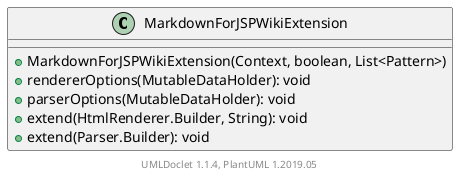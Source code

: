 @startuml

    class MarkdownForJSPWikiExtension [[MarkdownForJSPWikiExtension.html]] {
        +MarkdownForJSPWikiExtension(Context, boolean, List<Pattern>)
        +rendererOptions(MutableDataHolder): void
        +parserOptions(MutableDataHolder): void
        +extend(HtmlRenderer.Builder, String): void
        +extend(Parser.Builder): void
    }


    center footer UMLDoclet 1.1.4, PlantUML 1.2019.05
@enduml
